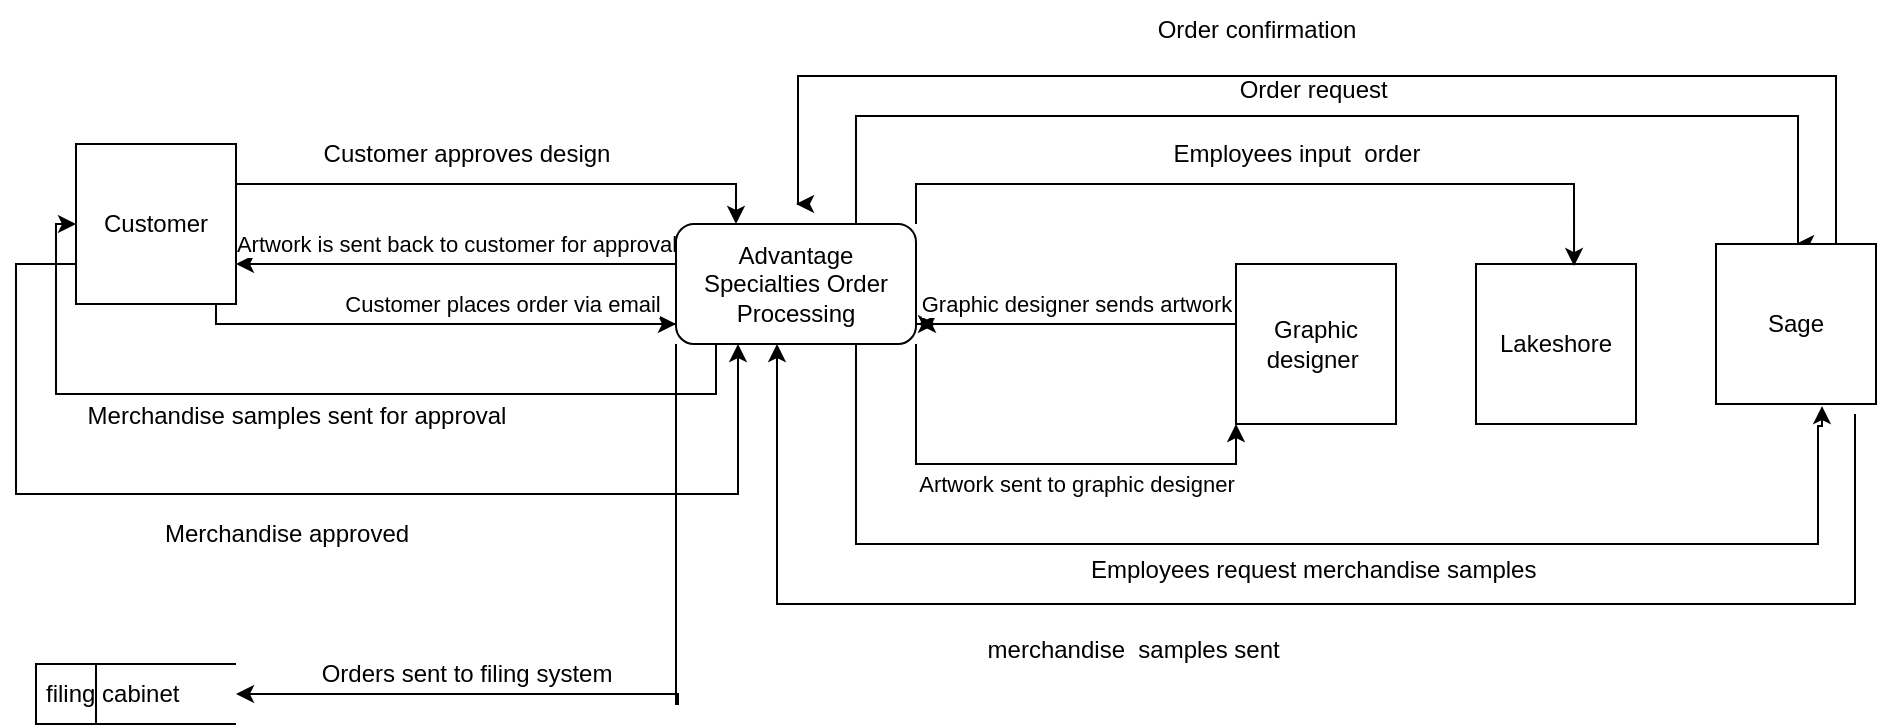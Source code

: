 <mxfile version="24.0.1" type="github">
  <diagram name="Page-1" id="74e2e168-ea6b-b213-b513-2b3c1d86103e">
    <mxGraphModel dx="2074" dy="1106" grid="1" gridSize="10" guides="1" tooltips="1" connect="1" arrows="1" fold="1" page="1" pageScale="1" pageWidth="1100" pageHeight="850" background="none" math="0" shadow="0">
      <root>
        <mxCell id="0" />
        <mxCell id="1" parent="0" />
        <mxCell id="3ILAFvqH6Bl1qXx8cAew-3" value="" style="endArrow=classic;html=1;rounded=0;" edge="1" parent="1">
          <mxGeometry relative="1" as="geometry">
            <mxPoint x="420" y="190" as="sourcePoint" />
            <mxPoint x="610" y="190" as="targetPoint" />
          </mxGeometry>
        </mxCell>
        <mxCell id="3ILAFvqH6Bl1qXx8cAew-4" value="Label" style="edgeLabel;resizable=0;html=1;;align=center;verticalAlign=middle;" connectable="0" vertex="1" parent="3ILAFvqH6Bl1qXx8cAew-3">
          <mxGeometry relative="1" as="geometry" />
        </mxCell>
        <mxCell id="3ILAFvqH6Bl1qXx8cAew-5" value="Recieves" style="edgeLabel;html=1;align=center;verticalAlign=middle;resizable=0;points=[];" vertex="1" connectable="0" parent="3ILAFvqH6Bl1qXx8cAew-3">
          <mxGeometry x="0.011" y="-1" relative="1" as="geometry">
            <mxPoint as="offset" />
          </mxGeometry>
        </mxCell>
        <mxCell id="3ILAFvqH6Bl1qXx8cAew-6" value="Artwork sent to graphic designer" style="edgeStyle=orthogonalEdgeStyle;rounded=0;orthogonalLoop=1;jettySize=auto;html=1;exitX=1;exitY=1;exitDx=0;exitDy=0;entryX=0;entryY=1;entryDx=0;entryDy=0;" edge="1" parent="1" source="3ILAFvqH6Bl1qXx8cAew-8" target="3ILAFvqH6Bl1qXx8cAew-10">
          <mxGeometry x="0.167" y="-10" relative="1" as="geometry">
            <mxPoint as="offset" />
          </mxGeometry>
        </mxCell>
        <mxCell id="3ILAFvqH6Bl1qXx8cAew-7" value="Artwork is sent back to customer for approval" style="edgeStyle=orthogonalEdgeStyle;rounded=0;orthogonalLoop=1;jettySize=auto;html=1;exitX=0;exitY=0.333;exitDx=0;exitDy=0;entryX=1;entryY=0.75;entryDx=0;entryDy=0;exitPerimeter=0;" edge="1" parent="1" source="3ILAFvqH6Bl1qXx8cAew-8" target="3ILAFvqH6Bl1qXx8cAew-9">
          <mxGeometry y="-10" relative="1" as="geometry">
            <mxPoint as="offset" />
          </mxGeometry>
        </mxCell>
        <mxCell id="3ILAFvqH6Bl1qXx8cAew-24" style="edgeStyle=orthogonalEdgeStyle;rounded=0;orthogonalLoop=1;jettySize=auto;html=1;exitX=0.75;exitY=1;exitDx=0;exitDy=0;entryX=0.663;entryY=1.013;entryDx=0;entryDy=0;entryPerimeter=0;" edge="1" parent="1" source="3ILAFvqH6Bl1qXx8cAew-8" target="3ILAFvqH6Bl1qXx8cAew-11">
          <mxGeometry relative="1" as="geometry">
            <mxPoint x="1050" y="370" as="targetPoint" />
            <Array as="points">
              <mxPoint x="570" y="300" />
              <mxPoint x="1051" y="300" />
              <mxPoint x="1051" y="241" />
            </Array>
          </mxGeometry>
        </mxCell>
        <mxCell id="3ILAFvqH6Bl1qXx8cAew-28" style="edgeStyle=orthogonalEdgeStyle;rounded=0;orthogonalLoop=1;jettySize=auto;html=1;exitX=0.25;exitY=1;exitDx=0;exitDy=0;" edge="1" parent="1" target="3ILAFvqH6Bl1qXx8cAew-9">
          <mxGeometry relative="1" as="geometry">
            <mxPoint x="170" y="160" as="targetPoint" />
            <mxPoint x="500" y="200" as="sourcePoint" />
            <Array as="points">
              <mxPoint x="500" y="225" />
              <mxPoint x="170" y="225" />
              <mxPoint x="170" y="140" />
            </Array>
          </mxGeometry>
        </mxCell>
        <mxCell id="3ILAFvqH6Bl1qXx8cAew-32" style="edgeStyle=orthogonalEdgeStyle;rounded=0;orthogonalLoop=1;jettySize=auto;html=1;exitX=0.75;exitY=0;exitDx=0;exitDy=0;" edge="1" parent="1" source="3ILAFvqH6Bl1qXx8cAew-8">
          <mxGeometry relative="1" as="geometry">
            <mxPoint x="1040" y="150" as="targetPoint" />
            <Array as="points">
              <mxPoint x="570" y="86" />
              <mxPoint x="1041" y="86" />
            </Array>
          </mxGeometry>
        </mxCell>
        <mxCell id="3ILAFvqH6Bl1qXx8cAew-37" style="edgeStyle=orthogonalEdgeStyle;rounded=0;orthogonalLoop=1;jettySize=auto;html=1;exitX=0;exitY=1;exitDx=0;exitDy=0;entryX=1;entryY=0.5;entryDx=0;entryDy=0;" edge="1" parent="1" source="3ILAFvqH6Bl1qXx8cAew-8" target="3ILAFvqH6Bl1qXx8cAew-36">
          <mxGeometry relative="1" as="geometry">
            <mxPoint x="480" y="390" as="targetPoint" />
            <Array as="points">
              <mxPoint x="480" y="380" />
              <mxPoint x="481" y="380" />
              <mxPoint x="481" y="375" />
            </Array>
          </mxGeometry>
        </mxCell>
        <mxCell id="3ILAFvqH6Bl1qXx8cAew-8" value="Advantage Specialties Order Processing" style="rounded=1;whiteSpace=wrap;html=1;" vertex="1" parent="1">
          <mxGeometry x="480" y="140" width="120" height="60" as="geometry" />
        </mxCell>
        <mxCell id="3ILAFvqH6Bl1qXx8cAew-17" style="edgeStyle=orthogonalEdgeStyle;rounded=0;orthogonalLoop=1;jettySize=auto;html=1;exitX=1;exitY=0.25;exitDx=0;exitDy=0;entryX=0.25;entryY=0;entryDx=0;entryDy=0;" edge="1" parent="1" source="3ILAFvqH6Bl1qXx8cAew-9" target="3ILAFvqH6Bl1qXx8cAew-8">
          <mxGeometry relative="1" as="geometry">
            <mxPoint x="520" y="100" as="targetPoint" />
          </mxGeometry>
        </mxCell>
        <mxCell id="3ILAFvqH6Bl1qXx8cAew-30" style="edgeStyle=orthogonalEdgeStyle;rounded=0;orthogonalLoop=1;jettySize=auto;html=1;exitX=0;exitY=0.75;exitDx=0;exitDy=0;" edge="1" parent="1" source="3ILAFvqH6Bl1qXx8cAew-9" target="3ILAFvqH6Bl1qXx8cAew-8">
          <mxGeometry relative="1" as="geometry">
            <mxPoint x="510" y="360" as="targetPoint" />
            <mxPoint x="170" y="160" as="sourcePoint" />
            <Array as="points">
              <mxPoint x="150" y="160" />
              <mxPoint x="150" y="275" />
              <mxPoint x="511" y="275" />
            </Array>
          </mxGeometry>
        </mxCell>
        <mxCell id="3ILAFvqH6Bl1qXx8cAew-9" value="Customer" style="whiteSpace=wrap;html=1;aspect=fixed;" vertex="1" parent="1">
          <mxGeometry x="180" y="100" width="80" height="80" as="geometry" />
        </mxCell>
        <mxCell id="3ILAFvqH6Bl1qXx8cAew-10" value="Graphic designer&amp;nbsp;" style="whiteSpace=wrap;html=1;aspect=fixed;" vertex="1" parent="1">
          <mxGeometry x="760" y="160" width="80" height="80" as="geometry" />
        </mxCell>
        <mxCell id="3ILAFvqH6Bl1qXx8cAew-26" style="edgeStyle=orthogonalEdgeStyle;rounded=0;orthogonalLoop=1;jettySize=auto;html=1;exitX=0.75;exitY=1;exitDx=0;exitDy=0;" edge="1" parent="1">
          <mxGeometry relative="1" as="geometry">
            <mxPoint x="530.5" y="200" as="targetPoint" />
            <mxPoint x="1069.5" y="235" as="sourcePoint" />
            <Array as="points">
              <mxPoint x="1069.5" y="330" />
              <mxPoint x="530.5" y="330" />
            </Array>
          </mxGeometry>
        </mxCell>
        <mxCell id="3ILAFvqH6Bl1qXx8cAew-34" style="edgeStyle=orthogonalEdgeStyle;rounded=0;orthogonalLoop=1;jettySize=auto;html=1;exitX=0.75;exitY=0;exitDx=0;exitDy=0;" edge="1" parent="1" source="3ILAFvqH6Bl1qXx8cAew-11">
          <mxGeometry relative="1" as="geometry">
            <mxPoint x="540" y="130" as="targetPoint" />
            <Array as="points">
              <mxPoint x="1060" y="66" />
              <mxPoint x="541" y="66" />
            </Array>
          </mxGeometry>
        </mxCell>
        <mxCell id="3ILAFvqH6Bl1qXx8cAew-11" value="Sage" style="whiteSpace=wrap;html=1;aspect=fixed;" vertex="1" parent="1">
          <mxGeometry x="1000" y="150" width="80" height="80" as="geometry" />
        </mxCell>
        <mxCell id="3ILAFvqH6Bl1qXx8cAew-12" value="Customer places order via email" style="endArrow=classic;html=1;rounded=0;entryX=0;entryY=1;entryDx=0;entryDy=0;" edge="1" parent="1">
          <mxGeometry x="0.273" y="10" width="50" height="50" relative="1" as="geometry">
            <mxPoint x="250" y="180" as="sourcePoint" />
            <mxPoint x="480" y="190" as="targetPoint" />
            <Array as="points">
              <mxPoint x="250" y="190" />
            </Array>
            <mxPoint as="offset" />
          </mxGeometry>
        </mxCell>
        <mxCell id="3ILAFvqH6Bl1qXx8cAew-14" value="Graphic designer sends artwork" style="endArrow=classic;html=1;rounded=0;" edge="1" parent="1">
          <mxGeometry x="0.006" y="-10" width="50" height="50" relative="1" as="geometry">
            <mxPoint x="760" y="190" as="sourcePoint" />
            <mxPoint x="601" y="190" as="targetPoint" />
            <mxPoint as="offset" />
          </mxGeometry>
        </mxCell>
        <mxCell id="3ILAFvqH6Bl1qXx8cAew-15" value="Lakeshore" style="whiteSpace=wrap;html=1;aspect=fixed;" vertex="1" parent="1">
          <mxGeometry x="880" y="160" width="80" height="80" as="geometry" />
        </mxCell>
        <mxCell id="3ILAFvqH6Bl1qXx8cAew-19" value="Customer approves design" style="text;html=1;align=center;verticalAlign=middle;resizable=0;points=[];autosize=1;strokeColor=none;fillColor=none;" vertex="1" parent="1">
          <mxGeometry x="290" y="90" width="170" height="30" as="geometry" />
        </mxCell>
        <mxCell id="3ILAFvqH6Bl1qXx8cAew-20" style="edgeStyle=orthogonalEdgeStyle;rounded=0;orthogonalLoop=1;jettySize=auto;html=1;exitX=1;exitY=0;exitDx=0;exitDy=0;entryX=0.613;entryY=0.013;entryDx=0;entryDy=0;entryPerimeter=0;" edge="1" parent="1" source="3ILAFvqH6Bl1qXx8cAew-8" target="3ILAFvqH6Bl1qXx8cAew-15">
          <mxGeometry relative="1" as="geometry" />
        </mxCell>
        <mxCell id="3ILAFvqH6Bl1qXx8cAew-21" value="Employees input&amp;nbsp; order" style="text;html=1;align=center;verticalAlign=middle;resizable=0;points=[];autosize=1;strokeColor=none;fillColor=none;" vertex="1" parent="1">
          <mxGeometry x="715" y="90" width="150" height="30" as="geometry" />
        </mxCell>
        <mxCell id="3ILAFvqH6Bl1qXx8cAew-25" value="Employees request merchandise samples&amp;nbsp;" style="text;html=1;align=center;verticalAlign=middle;resizable=0;points=[];autosize=1;strokeColor=none;fillColor=none;" vertex="1" parent="1">
          <mxGeometry x="675" y="298" width="250" height="30" as="geometry" />
        </mxCell>
        <mxCell id="3ILAFvqH6Bl1qXx8cAew-27" value="merchandise&amp;nbsp; samples sent&amp;nbsp;" style="text;html=1;align=center;verticalAlign=middle;resizable=0;points=[];autosize=1;strokeColor=none;fillColor=none;" vertex="1" parent="1">
          <mxGeometry x="625" y="338" width="170" height="30" as="geometry" />
        </mxCell>
        <mxCell id="3ILAFvqH6Bl1qXx8cAew-29" value="Merchandise samples sent for approval&lt;div&gt;&lt;br&gt;&lt;/div&gt;" style="text;html=1;align=center;verticalAlign=middle;resizable=0;points=[];autosize=1;strokeColor=none;fillColor=none;" vertex="1" parent="1">
          <mxGeometry x="175" y="223" width="230" height="40" as="geometry" />
        </mxCell>
        <mxCell id="3ILAFvqH6Bl1qXx8cAew-31" value="Merchandise approved" style="text;html=1;align=center;verticalAlign=middle;resizable=0;points=[];autosize=1;strokeColor=none;fillColor=none;" vertex="1" parent="1">
          <mxGeometry x="210" y="280" width="150" height="30" as="geometry" />
        </mxCell>
        <mxCell id="3ILAFvqH6Bl1qXx8cAew-33" value="Order request&amp;nbsp;" style="text;html=1;align=center;verticalAlign=middle;resizable=0;points=[];autosize=1;strokeColor=none;fillColor=none;" vertex="1" parent="1">
          <mxGeometry x="750" y="58" width="100" height="30" as="geometry" />
        </mxCell>
        <mxCell id="3ILAFvqH6Bl1qXx8cAew-35" value="Order confirmation" style="text;html=1;align=center;verticalAlign=middle;resizable=0;points=[];autosize=1;strokeColor=none;fillColor=none;" vertex="1" parent="1">
          <mxGeometry x="710" y="28" width="120" height="30" as="geometry" />
        </mxCell>
        <mxCell id="3ILAFvqH6Bl1qXx8cAew-36" value="filing cabinet" style="html=1;dashed=0;whiteSpace=wrap;shape=mxgraph.dfd.dataStoreID;align=left;spacingLeft=3;points=[[0,0],[0.5,0],[1,0],[0,0.5],[1,0.5],[0,1],[0.5,1],[1,1]];" vertex="1" parent="1">
          <mxGeometry x="160" y="360" width="100" height="30" as="geometry" />
        </mxCell>
        <mxCell id="3ILAFvqH6Bl1qXx8cAew-38" value="Orders sent to filing system" style="text;html=1;align=center;verticalAlign=middle;resizable=0;points=[];autosize=1;strokeColor=none;fillColor=none;" vertex="1" parent="1">
          <mxGeometry x="290" y="350" width="170" height="30" as="geometry" />
        </mxCell>
      </root>
    </mxGraphModel>
  </diagram>
</mxfile>
